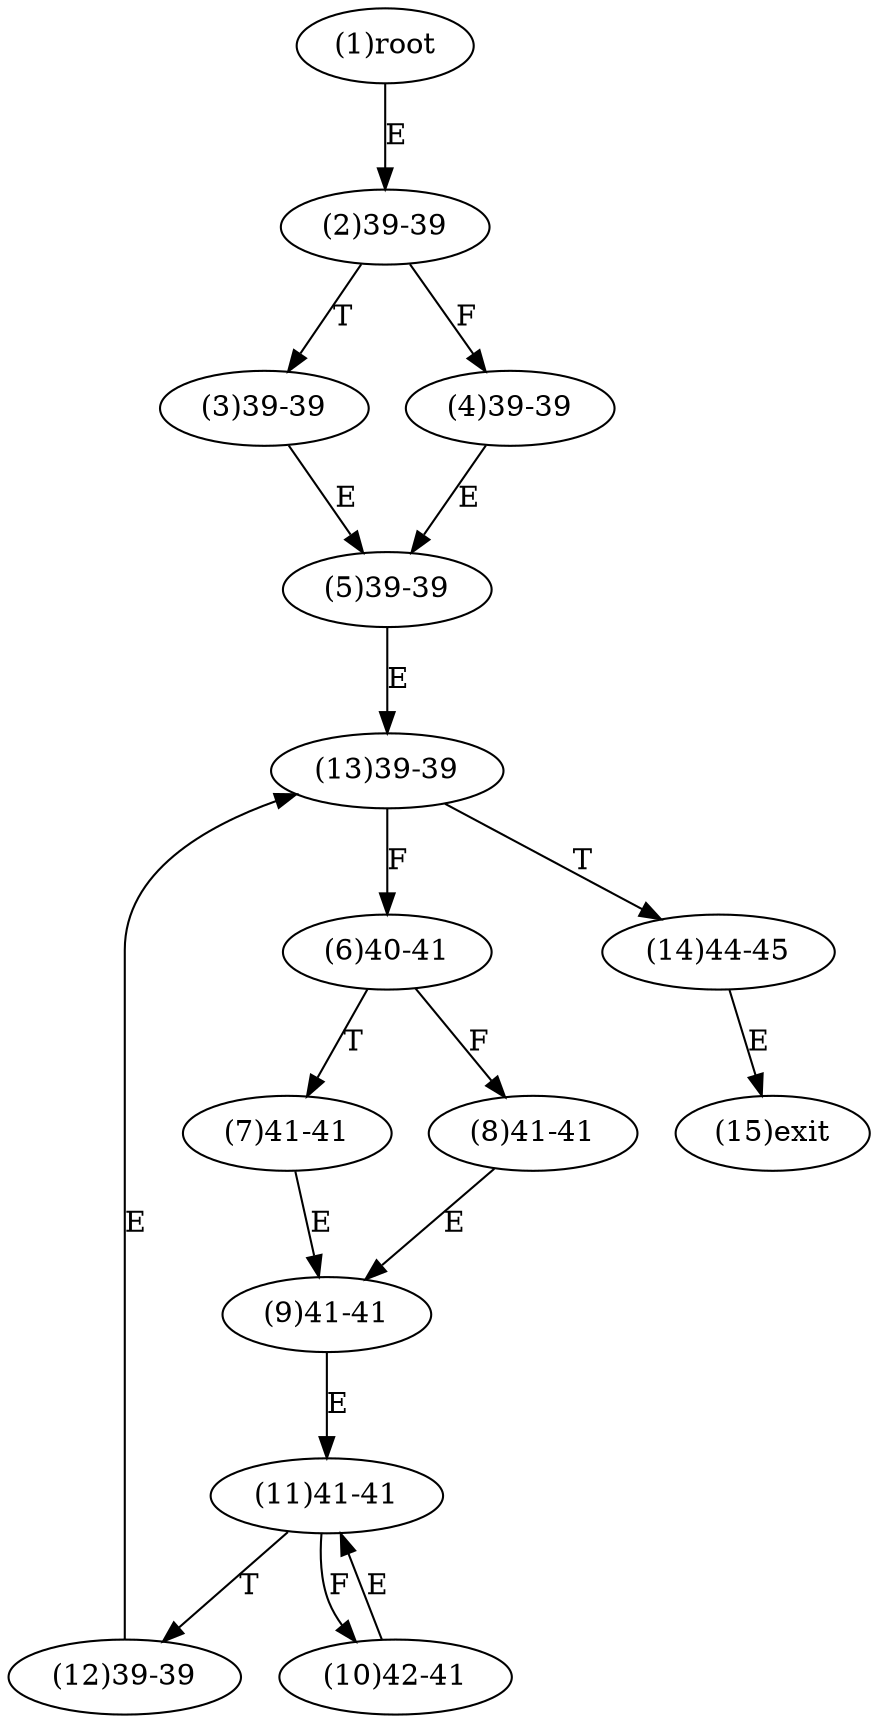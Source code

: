 digraph "" { 
1[ label="(1)root"];
2[ label="(2)39-39"];
3[ label="(3)39-39"];
4[ label="(4)39-39"];
5[ label="(5)39-39"];
6[ label="(6)40-41"];
7[ label="(7)41-41"];
8[ label="(8)41-41"];
9[ label="(9)41-41"];
10[ label="(10)42-41"];
11[ label="(11)41-41"];
12[ label="(12)39-39"];
13[ label="(13)39-39"];
14[ label="(14)44-45"];
15[ label="(15)exit"];
1->2[ label="E"];
2->4[ label="F"];
2->3[ label="T"];
3->5[ label="E"];
4->5[ label="E"];
5->13[ label="E"];
6->8[ label="F"];
6->7[ label="T"];
7->9[ label="E"];
8->9[ label="E"];
9->11[ label="E"];
10->11[ label="E"];
11->10[ label="F"];
11->12[ label="T"];
12->13[ label="E"];
13->6[ label="F"];
13->14[ label="T"];
14->15[ label="E"];
}
